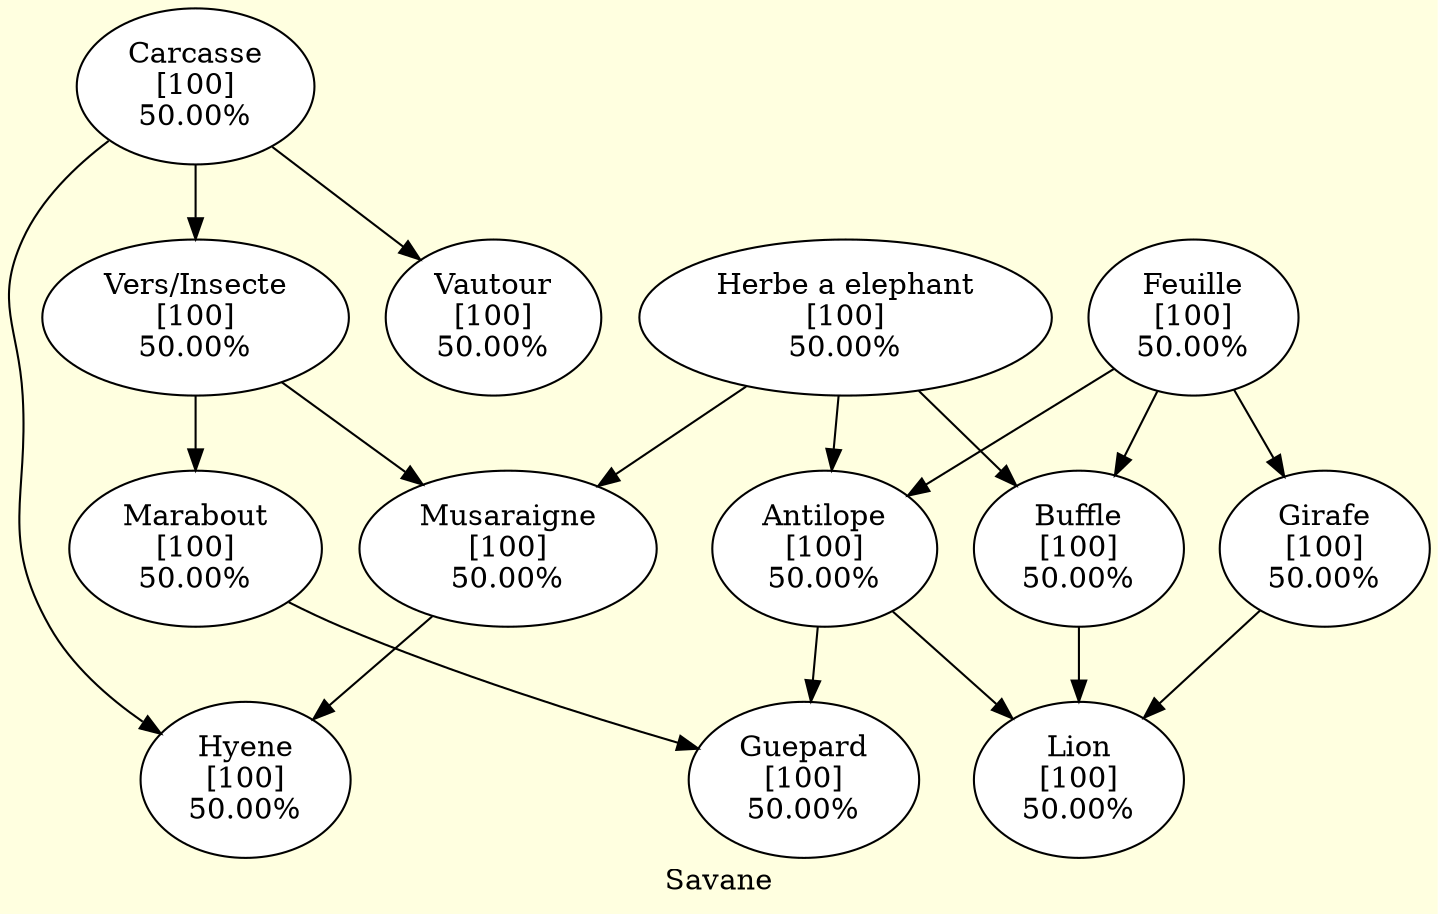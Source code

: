 digraph multigraphe {
    rankdir=TB; // du haut vers le bas
    compound=true;
    newrank=true;

    label = "Savane";
    bgcolor = "lightyellow";
    node [shape=ellipse, style=filled, fillcolor=white];

    "Musaraigne" [label="Musaraigne\n[100]\n50.00%"]
    "Herbe a elephant" [label="Herbe a elephant\n[100]\n50.00%"]
    "Antilope" [label="Antilope\n[100]\n50.00%"]
    "Buffle" [label="Buffle\n[100]\n50.00%"]
    "Feuille" [label="Feuille\n[100]\n50.00%"]
    "Girafe" [label="Girafe\n[100]\n50.00%"]
    "Vers/Insecte" [label="Vers/Insecte\n[100]\n50.00%"]
    "Carcasse" [label="Carcasse\n[100]\n50.00%"]
    "Hyene" [label="Hyene\n[100]\n50.00%"]
    "Vautour" [label="Vautour\n[100]\n50.00%"]
    "Marabout" [label="Marabout\n[100]\n50.00%"]
    "Guepard" [label="Guepard\n[100]\n50.00%"]
    "Lion" [label="Lion\n[100]\n50.00%"]

    // Relations
    "Herbe a elephant"->"Musaraigne"
    "Herbe a elephant"->"Antilope"
    "Herbe a elephant"->"Buffle"

    "Feuille"->"Antilope"
    "Feuille"->"Buffle"
    "Feuille"->"Girafe"

    "Carcasse"->"Vers/Insecte"
    "Carcasse"->"Hyene"
    "Carcasse" ->"Vautour"

    "Vers/Insecte" ->"Marabout"
    "Vers/Insecte"->"Musaraigne"

    "Marabout" ->"Guepard"

    "Musaraigne"->"Hyene"

    "Antilope"->"Guepard"
    "Antilope" ->"Lion"

    "Buffle" ->"Lion"

    "Girafe" ->"Lion"

   // Force la disposition
    {rank=same; "Herbe a elephant"}
    {rank=same; Feuille}
    {rank=same; Carcasse}
    {rank=same; "Vers/Insecte"}
    {rank=same; Marabout}
    {rank=same; Musaraigne}
    {rank=same; Antilope}
    {rank=same; Buffle}
    {rank=same; Girafe}
    {rank=same; Hyene}
    {rank=same; Guepard}
    {rank=same; Lion}
    {rank=same; Vautour}
}